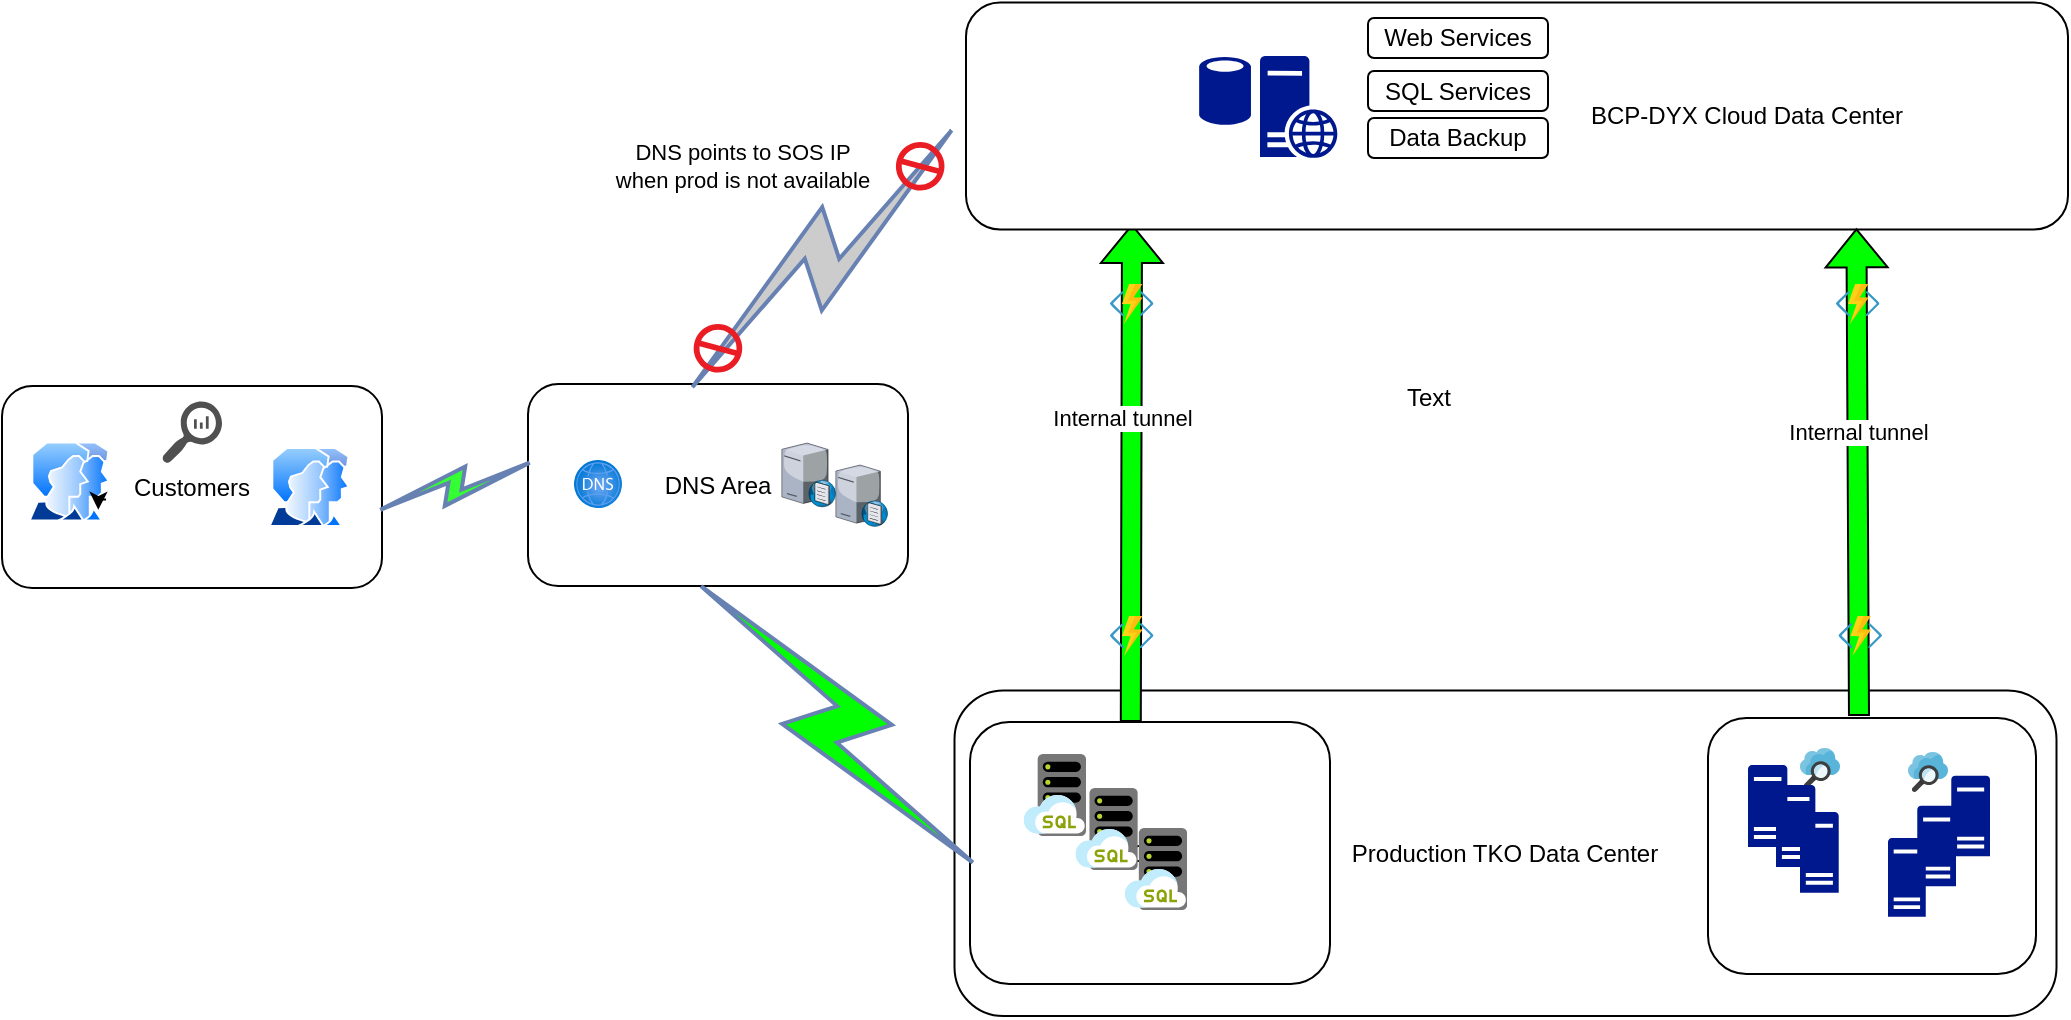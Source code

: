 <mxfile version="20.5.3" type="github">
  <diagram id="buMmeLtLIJXkD8YVZocl" name="DR Plan v1.0">
    <mxGraphModel dx="2096" dy="650" grid="1" gridSize="10" guides="1" tooltips="1" connect="1" arrows="1" fold="1" page="1" pageScale="1" pageWidth="827" pageHeight="1169" math="0" shadow="0">
      <root>
        <mxCell id="0" />
        <mxCell id="1" parent="0" />
        <mxCell id="KZbCiKlJ8lRUBFkAWs-l-63" value="Production TKO Data Center" style="rounded=1;whiteSpace=wrap;html=1;" parent="1" vertex="1">
          <mxGeometry x="63.25" y="576.25" width="551" height="162.75" as="geometry" />
        </mxCell>
        <mxCell id="KZbCiKlJ8lRUBFkAWs-l-53" value="Customers" style="rounded=1;whiteSpace=wrap;html=1;" parent="1" vertex="1">
          <mxGeometry x="-413" y="424" width="190" height="101" as="geometry" />
        </mxCell>
        <mxCell id="KZbCiKlJ8lRUBFkAWs-l-20" value="DNS Area" style="rounded=1;whiteSpace=wrap;html=1;" parent="1" vertex="1">
          <mxGeometry x="-150" y="423" width="190" height="101" as="geometry" />
        </mxCell>
        <mxCell id="KZbCiKlJ8lRUBFkAWs-l-5" value="" style="shape=flexArrow;endArrow=classic;html=1;rounded=0;exitX=0.62;exitY=0.125;exitDx=0;exitDy=0;exitPerimeter=0;fillColor=#00FF00;" parent="1" edge="1">
          <mxGeometry width="50" height="50" relative="1" as="geometry">
            <mxPoint x="151.4" y="592" as="sourcePoint" />
            <mxPoint x="152" y="343" as="targetPoint" />
          </mxGeometry>
        </mxCell>
        <mxCell id="KZbCiKlJ8lRUBFkAWs-l-14" value="Internal tunnel" style="edgeLabel;html=1;align=center;verticalAlign=middle;resizable=0;points=[];" parent="KZbCiKlJ8lRUBFkAWs-l-5" vertex="1" connectable="0">
          <mxGeometry x="0.224" y="5" relative="1" as="geometry">
            <mxPoint as="offset" />
          </mxGeometry>
        </mxCell>
        <mxCell id="KRtDhDDg2JMQuLb8srXX-32" value="&amp;nbsp; &amp;nbsp; &amp;nbsp; &amp;nbsp; &amp;nbsp; &amp;nbsp; &amp;nbsp; &amp;nbsp; &amp;nbsp; &amp;nbsp; &amp;nbsp; &amp;nbsp; &amp;nbsp; &amp;nbsp; &amp;nbsp; &amp;nbsp; &amp;nbsp; &amp;nbsp; &amp;nbsp; &amp;nbsp; &amp;nbsp; &amp;nbsp; &amp;nbsp; &amp;nbsp; &amp;nbsp; &amp;nbsp; &amp;nbsp; &amp;nbsp; &amp;nbsp; &amp;nbsp; &amp;nbsp; &amp;nbsp; &amp;nbsp; &amp;nbsp; &amp;nbsp;BCP-DYX Cloud Data Center" style="rounded=1;whiteSpace=wrap;html=1;" parent="1" vertex="1">
          <mxGeometry x="69" y="232.25" width="551" height="113.5" as="geometry" />
        </mxCell>
        <mxCell id="KRtDhDDg2JMQuLb8srXX-25" value="" style="rounded=1;whiteSpace=wrap;html=1;" parent="1" vertex="1">
          <mxGeometry x="440" y="590" width="164" height="128" as="geometry" />
        </mxCell>
        <mxCell id="KRtDhDDg2JMQuLb8srXX-1" value="SQL H" style="rounded=1;whiteSpace=wrap;html=1;" parent="1" vertex="1">
          <mxGeometry x="71" y="592" width="180" height="131" as="geometry" />
        </mxCell>
        <mxCell id="KRtDhDDg2JMQuLb8srXX-7" value="" style="sketch=0;aspect=fixed;pointerEvents=1;shadow=0;dashed=0;html=1;strokeColor=none;labelPosition=center;verticalLabelPosition=bottom;verticalAlign=top;align=center;fillColor=#00188D;shape=mxgraph.mscae.enterprise.database_generic" parent="1" vertex="1">
          <mxGeometry x="185.58" y="259" width="25.9" height="35" as="geometry" />
        </mxCell>
        <mxCell id="KRtDhDDg2JMQuLb8srXX-9" value="" style="sketch=0;aspect=fixed;html=1;points=[];align=center;image;fontSize=12;image=img/lib/mscae/Search.svg;" parent="1" vertex="1">
          <mxGeometry x="486" y="605" width="20" height="20" as="geometry" />
        </mxCell>
        <mxCell id="KRtDhDDg2JMQuLb8srXX-13" value="" style="sketch=0;aspect=fixed;pointerEvents=1;shadow=0;dashed=0;html=1;strokeColor=none;labelPosition=center;verticalLabelPosition=bottom;verticalAlign=top;align=center;fillColor=#00188D;shape=mxgraph.mscae.enterprise.server_generic" parent="1" vertex="1">
          <mxGeometry x="460" y="613.5" width="19.68" height="41" as="geometry" />
        </mxCell>
        <mxCell id="KRtDhDDg2JMQuLb8srXX-15" value="" style="sketch=0;aspect=fixed;html=1;points=[];align=center;image;fontSize=12;image=img/lib/mscae/SQL_Managed_Instances.svg;" parent="1" vertex="1">
          <mxGeometry x="123.74" y="625" width="31.16" height="41" as="geometry" />
        </mxCell>
        <mxCell id="KRtDhDDg2JMQuLb8srXX-43" value="" style="sketch=0;aspect=fixed;html=1;points=[];align=center;image;fontSize=12;image=img/lib/mscae/Functions.svg;" parent="1" vertex="1">
          <mxGeometry x="141" y="539" width="21.74" height="20" as="geometry" />
        </mxCell>
        <mxCell id="KRtDhDDg2JMQuLb8srXX-22" value="" style="sketch=0;aspect=fixed;html=1;points=[];align=center;image;fontSize=12;image=img/lib/mscae/Functions.svg;" parent="1" vertex="1">
          <mxGeometry x="141" y="373" width="21.74" height="20" as="geometry" />
        </mxCell>
        <mxCell id="KZbCiKlJ8lRUBFkAWs-l-7" value="" style="aspect=fixed;perimeter=ellipsePerimeter;html=1;align=center;shadow=0;dashed=0;spacingTop=3;image;image=img/lib/active_directory/user_accounts.svg;" parent="1" vertex="1">
          <mxGeometry x="-400" y="451.73" width="41.24" height="40" as="geometry" />
        </mxCell>
        <mxCell id="KZbCiKlJ8lRUBFkAWs-l-8" value="" style="shape=flexArrow;endArrow=classic;html=1;rounded=0;exitX=0.62;exitY=0.125;exitDx=0;exitDy=0;exitPerimeter=0;entryX=0.808;entryY=0.995;entryDx=0;entryDy=0;entryPerimeter=0;fillColor=#00FF00;" parent="1" target="KRtDhDDg2JMQuLb8srXX-32" edge="1">
          <mxGeometry width="50" height="50" relative="1" as="geometry">
            <mxPoint x="515.5" y="589" as="sourcePoint" />
            <mxPoint x="515" y="356" as="targetPoint" />
          </mxGeometry>
        </mxCell>
        <mxCell id="KZbCiKlJ8lRUBFkAWs-l-13" value="Internal tunnel" style="edgeLabel;html=1;align=center;verticalAlign=middle;resizable=0;points=[];" parent="KZbCiKlJ8lRUBFkAWs-l-8" vertex="1" connectable="0">
          <mxGeometry x="0.169" relative="1" as="geometry">
            <mxPoint as="offset" />
          </mxGeometry>
        </mxCell>
        <mxCell id="KZbCiKlJ8lRUBFkAWs-l-10" value="" style="sketch=0;aspect=fixed;html=1;points=[];align=center;image;fontSize=12;image=img/lib/mscae/Functions.svg;" parent="1" vertex="1">
          <mxGeometry x="504" y="373" width="21.74" height="20" as="geometry" />
        </mxCell>
        <mxCell id="KZbCiKlJ8lRUBFkAWs-l-11" value="" style="sketch=0;aspect=fixed;html=1;points=[];align=center;image;fontSize=12;image=img/lib/mscae/Functions.svg;" parent="1" vertex="1">
          <mxGeometry x="505.26" y="539" width="21.74" height="20" as="geometry" />
        </mxCell>
        <mxCell id="KZbCiKlJ8lRUBFkAWs-l-22" value="" style="verticalLabelPosition=bottom;sketch=0;aspect=fixed;html=1;verticalAlign=top;strokeColor=none;align=center;outlineConnect=0;shape=mxgraph.citrix.dns_server;" parent="1" vertex="1">
          <mxGeometry x="-23.09" y="451.73" width="27.09" height="32.75" as="geometry" />
        </mxCell>
        <mxCell id="KZbCiKlJ8lRUBFkAWs-l-23" value="" style="aspect=fixed;html=1;points=[];align=center;image;fontSize=12;image=img/lib/azure2/networking/DNS_Zones.svg;" parent="1" vertex="1">
          <mxGeometry x="-127" y="461" width="24" height="24" as="geometry" />
        </mxCell>
        <mxCell id="KZbCiKlJ8lRUBFkAWs-l-25" value="" style="sketch=0;aspect=fixed;html=1;points=[];align=center;image;fontSize=12;image=img/lib/mscae/SQL_Managed_Instances.svg;" parent="1" vertex="1">
          <mxGeometry x="97.84" y="608" width="31.16" height="41" as="geometry" />
        </mxCell>
        <mxCell id="KZbCiKlJ8lRUBFkAWs-l-26" value="" style="sketch=0;aspect=fixed;html=1;points=[];align=center;image;fontSize=12;image=img/lib/mscae/SQL_Managed_Instances.svg;" parent="1" vertex="1">
          <mxGeometry x="148.42" y="645" width="31.16" height="41" as="geometry" />
        </mxCell>
        <mxCell id="KZbCiKlJ8lRUBFkAWs-l-27" value="" style="sketch=0;aspect=fixed;pointerEvents=1;shadow=0;dashed=0;html=1;strokeColor=none;labelPosition=center;verticalLabelPosition=bottom;verticalAlign=top;align=center;fillColor=#00188D;shape=mxgraph.mscae.enterprise.server_generic" parent="1" vertex="1">
          <mxGeometry x="474" y="623.5" width="19.68" height="41" as="geometry" />
        </mxCell>
        <mxCell id="KZbCiKlJ8lRUBFkAWs-l-28" value="" style="sketch=0;aspect=fixed;pointerEvents=1;shadow=0;dashed=0;html=1;strokeColor=none;labelPosition=center;verticalLabelPosition=bottom;verticalAlign=top;align=center;fillColor=#00188D;shape=mxgraph.mscae.enterprise.server_generic" parent="1" vertex="1">
          <mxGeometry x="486" y="637" width="19.36" height="40.33" as="geometry" />
        </mxCell>
        <mxCell id="KZbCiKlJ8lRUBFkAWs-l-29" value="" style="sketch=0;aspect=fixed;pointerEvents=1;shadow=0;dashed=0;html=1;strokeColor=none;labelPosition=center;verticalLabelPosition=bottom;verticalAlign=top;align=center;fillColor=#00188D;shape=mxgraph.mscae.enterprise.server_generic" parent="1" vertex="1">
          <mxGeometry x="530" y="650" width="18.88" height="39.33" as="geometry" />
        </mxCell>
        <mxCell id="KZbCiKlJ8lRUBFkAWs-l-30" value="" style="sketch=0;aspect=fixed;pointerEvents=1;shadow=0;dashed=0;html=1;strokeColor=none;labelPosition=center;verticalLabelPosition=bottom;verticalAlign=top;align=center;fillColor=#00188D;shape=mxgraph.mscae.enterprise.server_generic" parent="1" vertex="1">
          <mxGeometry x="544.64" y="633.83" width="19.36" height="40.33" as="geometry" />
        </mxCell>
        <mxCell id="KZbCiKlJ8lRUBFkAWs-l-32" value="" style="sketch=0;aspect=fixed;html=1;points=[];align=center;image;fontSize=12;image=img/lib/mscae/Search.svg;" parent="1" vertex="1">
          <mxGeometry x="540" y="607" width="20" height="20" as="geometry" />
        </mxCell>
        <mxCell id="KZbCiKlJ8lRUBFkAWs-l-37" value="" style="aspect=fixed;perimeter=ellipsePerimeter;html=1;align=center;shadow=0;dashed=0;spacingTop=3;image;image=img/lib/active_directory/user_accounts.svg;" parent="1" vertex="1">
          <mxGeometry x="-280" y="454.5" width="41.24" height="40" as="geometry" />
        </mxCell>
        <mxCell id="KZbCiKlJ8lRUBFkAWs-l-42" value="" style="html=1;outlineConnect=0;fillColor=#CCCCCC;strokeColor=#6881B3;gradientColor=none;gradientDirection=north;strokeWidth=2;shape=mxgraph.networks.comm_link_edge;html=1;rounded=0;entryX=0.5;entryY=0;entryDx=0;entryDy=0;exitX=0;exitY=0.5;exitDx=0;exitDy=0;" parent="1" source="KRtDhDDg2JMQuLb8srXX-32" edge="1">
          <mxGeometry width="100" height="100" relative="1" as="geometry">
            <mxPoint x="-210" y="304.73" as="sourcePoint" />
            <mxPoint x="-75" y="431.73" as="targetPoint" />
            <Array as="points">
              <mxPoint x="-80" y="314.73" />
            </Array>
          </mxGeometry>
        </mxCell>
        <mxCell id="KZbCiKlJ8lRUBFkAWs-l-62" value="DNS points to SOS IP&lt;br&gt;when prod is not available" style="edgeLabel;html=1;align=center;verticalAlign=middle;resizable=0;points=[];" parent="KZbCiKlJ8lRUBFkAWs-l-42" vertex="1" connectable="0">
          <mxGeometry x="-0.34" y="62" relative="1" as="geometry">
            <mxPoint x="-36" y="-51" as="offset" />
          </mxGeometry>
        </mxCell>
        <mxCell id="KZbCiKlJ8lRUBFkAWs-l-44" value="" style="sketch=0;aspect=fixed;pointerEvents=1;shadow=0;dashed=0;html=1;strokeColor=none;labelPosition=center;verticalLabelPosition=bottom;verticalAlign=top;align=center;shape=mxgraph.mscae.enterprise.not_allowed;fillColor=#EA1C24;rotation=-210;" parent="1" vertex="1">
          <mxGeometry x="34" y="302" width="24.25" height="24.25" as="geometry" />
        </mxCell>
        <mxCell id="KZbCiKlJ8lRUBFkAWs-l-45" value="" style="html=1;outlineConnect=0;fillColor=#33FF33;strokeColor=#6881B3;gradientColor=none;gradientDirection=north;strokeWidth=2;shape=mxgraph.networks.comm_link_edge;html=1;rounded=0;entryX=0;entryY=0.25;entryDx=0;entryDy=0;" parent="1" edge="1">
          <mxGeometry width="100" height="100" relative="1" as="geometry">
            <mxPoint x="-228" y="487.199" as="sourcePoint" />
            <mxPoint x="-145" y="461" as="targetPoint" />
            <Array as="points">
              <mxPoint x="-78" y="507.25" />
            </Array>
          </mxGeometry>
        </mxCell>
        <mxCell id="KRtDhDDg2JMQuLb8srXX-20" value="" style="sketch=0;pointerEvents=1;shadow=0;dashed=0;html=1;strokeColor=none;labelPosition=center;verticalLabelPosition=bottom;verticalAlign=top;align=center;fillColor=#505050;shape=mxgraph.mscae.oms.log_search" parent="1" vertex="1">
          <mxGeometry x="-333" y="431.73" width="30" height="31" as="geometry" />
        </mxCell>
        <mxCell id="KZbCiKlJ8lRUBFkAWs-l-49" style="edgeStyle=orthogonalEdgeStyle;rounded=0;orthogonalLoop=1;jettySize=auto;html=1;exitX=1;exitY=0.75;exitDx=0;exitDy=0;entryX=1;entryY=1;entryDx=0;entryDy=0;fillColor=#00FF00;" parent="1" source="KZbCiKlJ8lRUBFkAWs-l-7" target="KZbCiKlJ8lRUBFkAWs-l-7" edge="1">
          <mxGeometry relative="1" as="geometry" />
        </mxCell>
        <mxCell id="KZbCiKlJ8lRUBFkAWs-l-50" value="" style="verticalLabelPosition=bottom;sketch=0;aspect=fixed;html=1;verticalAlign=top;strokeColor=none;align=center;outlineConnect=0;shape=mxgraph.citrix.dns_server;" parent="1" vertex="1">
          <mxGeometry x="3.91" y="462.73" width="26.09" height="31.54" as="geometry" />
        </mxCell>
        <mxCell id="KZbCiKlJ8lRUBFkAWs-l-59" value="" style="sketch=0;aspect=fixed;pointerEvents=1;shadow=0;dashed=0;html=1;strokeColor=none;labelPosition=center;verticalLabelPosition=bottom;verticalAlign=top;align=center;fillColor=#00188D;shape=mxgraph.mscae.enterprise.server_generic" parent="1" vertex="1">
          <mxGeometry x="561.64" y="618.83" width="19.36" height="40.33" as="geometry" />
        </mxCell>
        <mxCell id="KZbCiKlJ8lRUBFkAWs-l-60" value="" style="html=1;outlineConnect=0;fillColor=#00FF00;strokeColor=#6881B3;gradientColor=none;gradientDirection=north;strokeWidth=2;shape=mxgraph.networks.comm_link_edge;html=1;rounded=0;entryX=0.05;entryY=0.595;entryDx=0;entryDy=0;exitX=0;exitY=0.5;exitDx=0;exitDy=0;entryPerimeter=0;" parent="1" target="KRtDhDDg2JMQuLb8srXX-1" edge="1">
          <mxGeometry width="100" height="100" relative="1" as="geometry">
            <mxPoint x="-71" y="516.43" as="sourcePoint" />
            <mxPoint x="-215" y="659.16" as="targetPoint" />
            <Array as="points">
              <mxPoint x="-220" y="542.16" />
            </Array>
          </mxGeometry>
        </mxCell>
        <mxCell id="KZbCiKlJ8lRUBFkAWs-l-61" value="" style="sketch=0;aspect=fixed;pointerEvents=1;shadow=0;dashed=0;html=1;strokeColor=none;labelPosition=center;verticalLabelPosition=bottom;verticalAlign=top;align=center;shape=mxgraph.mscae.enterprise.not_allowed;fillColor=#EA1C24;rotation=-210;" parent="1" vertex="1">
          <mxGeometry x="-67.12" y="393" width="24.25" height="24.25" as="geometry" />
        </mxCell>
        <mxCell id="KZbCiKlJ8lRUBFkAWs-l-64" value="" style="sketch=0;aspect=fixed;pointerEvents=1;shadow=0;dashed=0;html=1;strokeColor=none;labelPosition=center;verticalLabelPosition=bottom;verticalAlign=top;align=center;fillColor=#00188D;shape=mxgraph.mscae.enterprise.web_server" parent="1" vertex="1">
          <mxGeometry x="216" y="259" width="38.76" height="51" as="geometry" />
        </mxCell>
        <mxCell id="42UuwCL6AxzE4AiGLso--2" value="Web Services" style="rounded=1;whiteSpace=wrap;html=1;" vertex="1" parent="1">
          <mxGeometry x="270" y="240" width="90" height="20" as="geometry" />
        </mxCell>
        <mxCell id="42UuwCL6AxzE4AiGLso--3" value="SQL Services" style="rounded=1;whiteSpace=wrap;html=1;" vertex="1" parent="1">
          <mxGeometry x="270" y="266.5" width="90" height="20" as="geometry" />
        </mxCell>
        <mxCell id="42UuwCL6AxzE4AiGLso--4" value="Data Backup" style="rounded=1;whiteSpace=wrap;html=1;" vertex="1" parent="1">
          <mxGeometry x="270" y="290" width="90" height="20" as="geometry" />
        </mxCell>
        <mxCell id="42UuwCL6AxzE4AiGLso--5" value="Text" style="text;html=1;resizable=0;autosize=1;align=center;verticalAlign=middle;points=[];fillColor=none;strokeColor=none;rounded=0;" vertex="1" parent="1">
          <mxGeometry x="275" y="415" width="50" height="30" as="geometry" />
        </mxCell>
      </root>
    </mxGraphModel>
  </diagram>
</mxfile>
